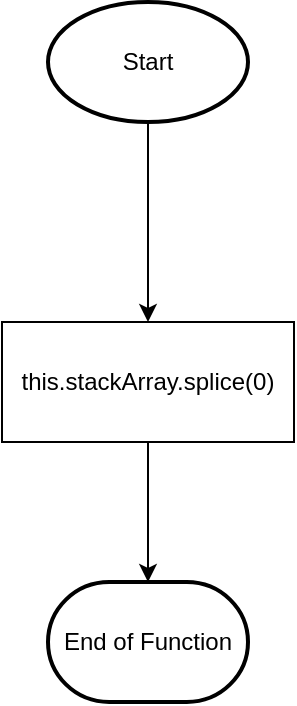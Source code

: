 <mxfile><diagram id="ABQ3qcqzDXvqZ6bbKgx4" name="Page-1"><mxGraphModel dx="1074" dy="741" grid="1" gridSize="10" guides="1" tooltips="1" connect="1" arrows="1" fold="1" page="1" pageScale="1" pageWidth="827" pageHeight="1169" math="0" shadow="0"><root><mxCell id="0"/><mxCell id="1" parent="0"/><mxCell id="4" value="" style="edgeStyle=none;html=1;" edge="1" parent="1" source="2" target="3"><mxGeometry relative="1" as="geometry"/></mxCell><mxCell id="2" value="Start" style="strokeWidth=2;html=1;shape=mxgraph.flowchart.start_1;whiteSpace=wrap;" vertex="1" parent="1"><mxGeometry x="364" y="80" width="100" height="60" as="geometry"/></mxCell><mxCell id="6" value="" style="edgeStyle=none;html=1;" edge="1" parent="1" source="3" target="5"><mxGeometry relative="1" as="geometry"/></mxCell><mxCell id="3" value="this.stackArray.splice(0)" style="rounded=0;whiteSpace=wrap;html=1;" vertex="1" parent="1"><mxGeometry x="341" y="240" width="146" height="60" as="geometry"/></mxCell><mxCell id="5" value="End of Function" style="strokeWidth=2;html=1;shape=mxgraph.flowchart.terminator;whiteSpace=wrap;" vertex="1" parent="1"><mxGeometry x="364" y="370" width="100" height="60" as="geometry"/></mxCell></root></mxGraphModel></diagram></mxfile>